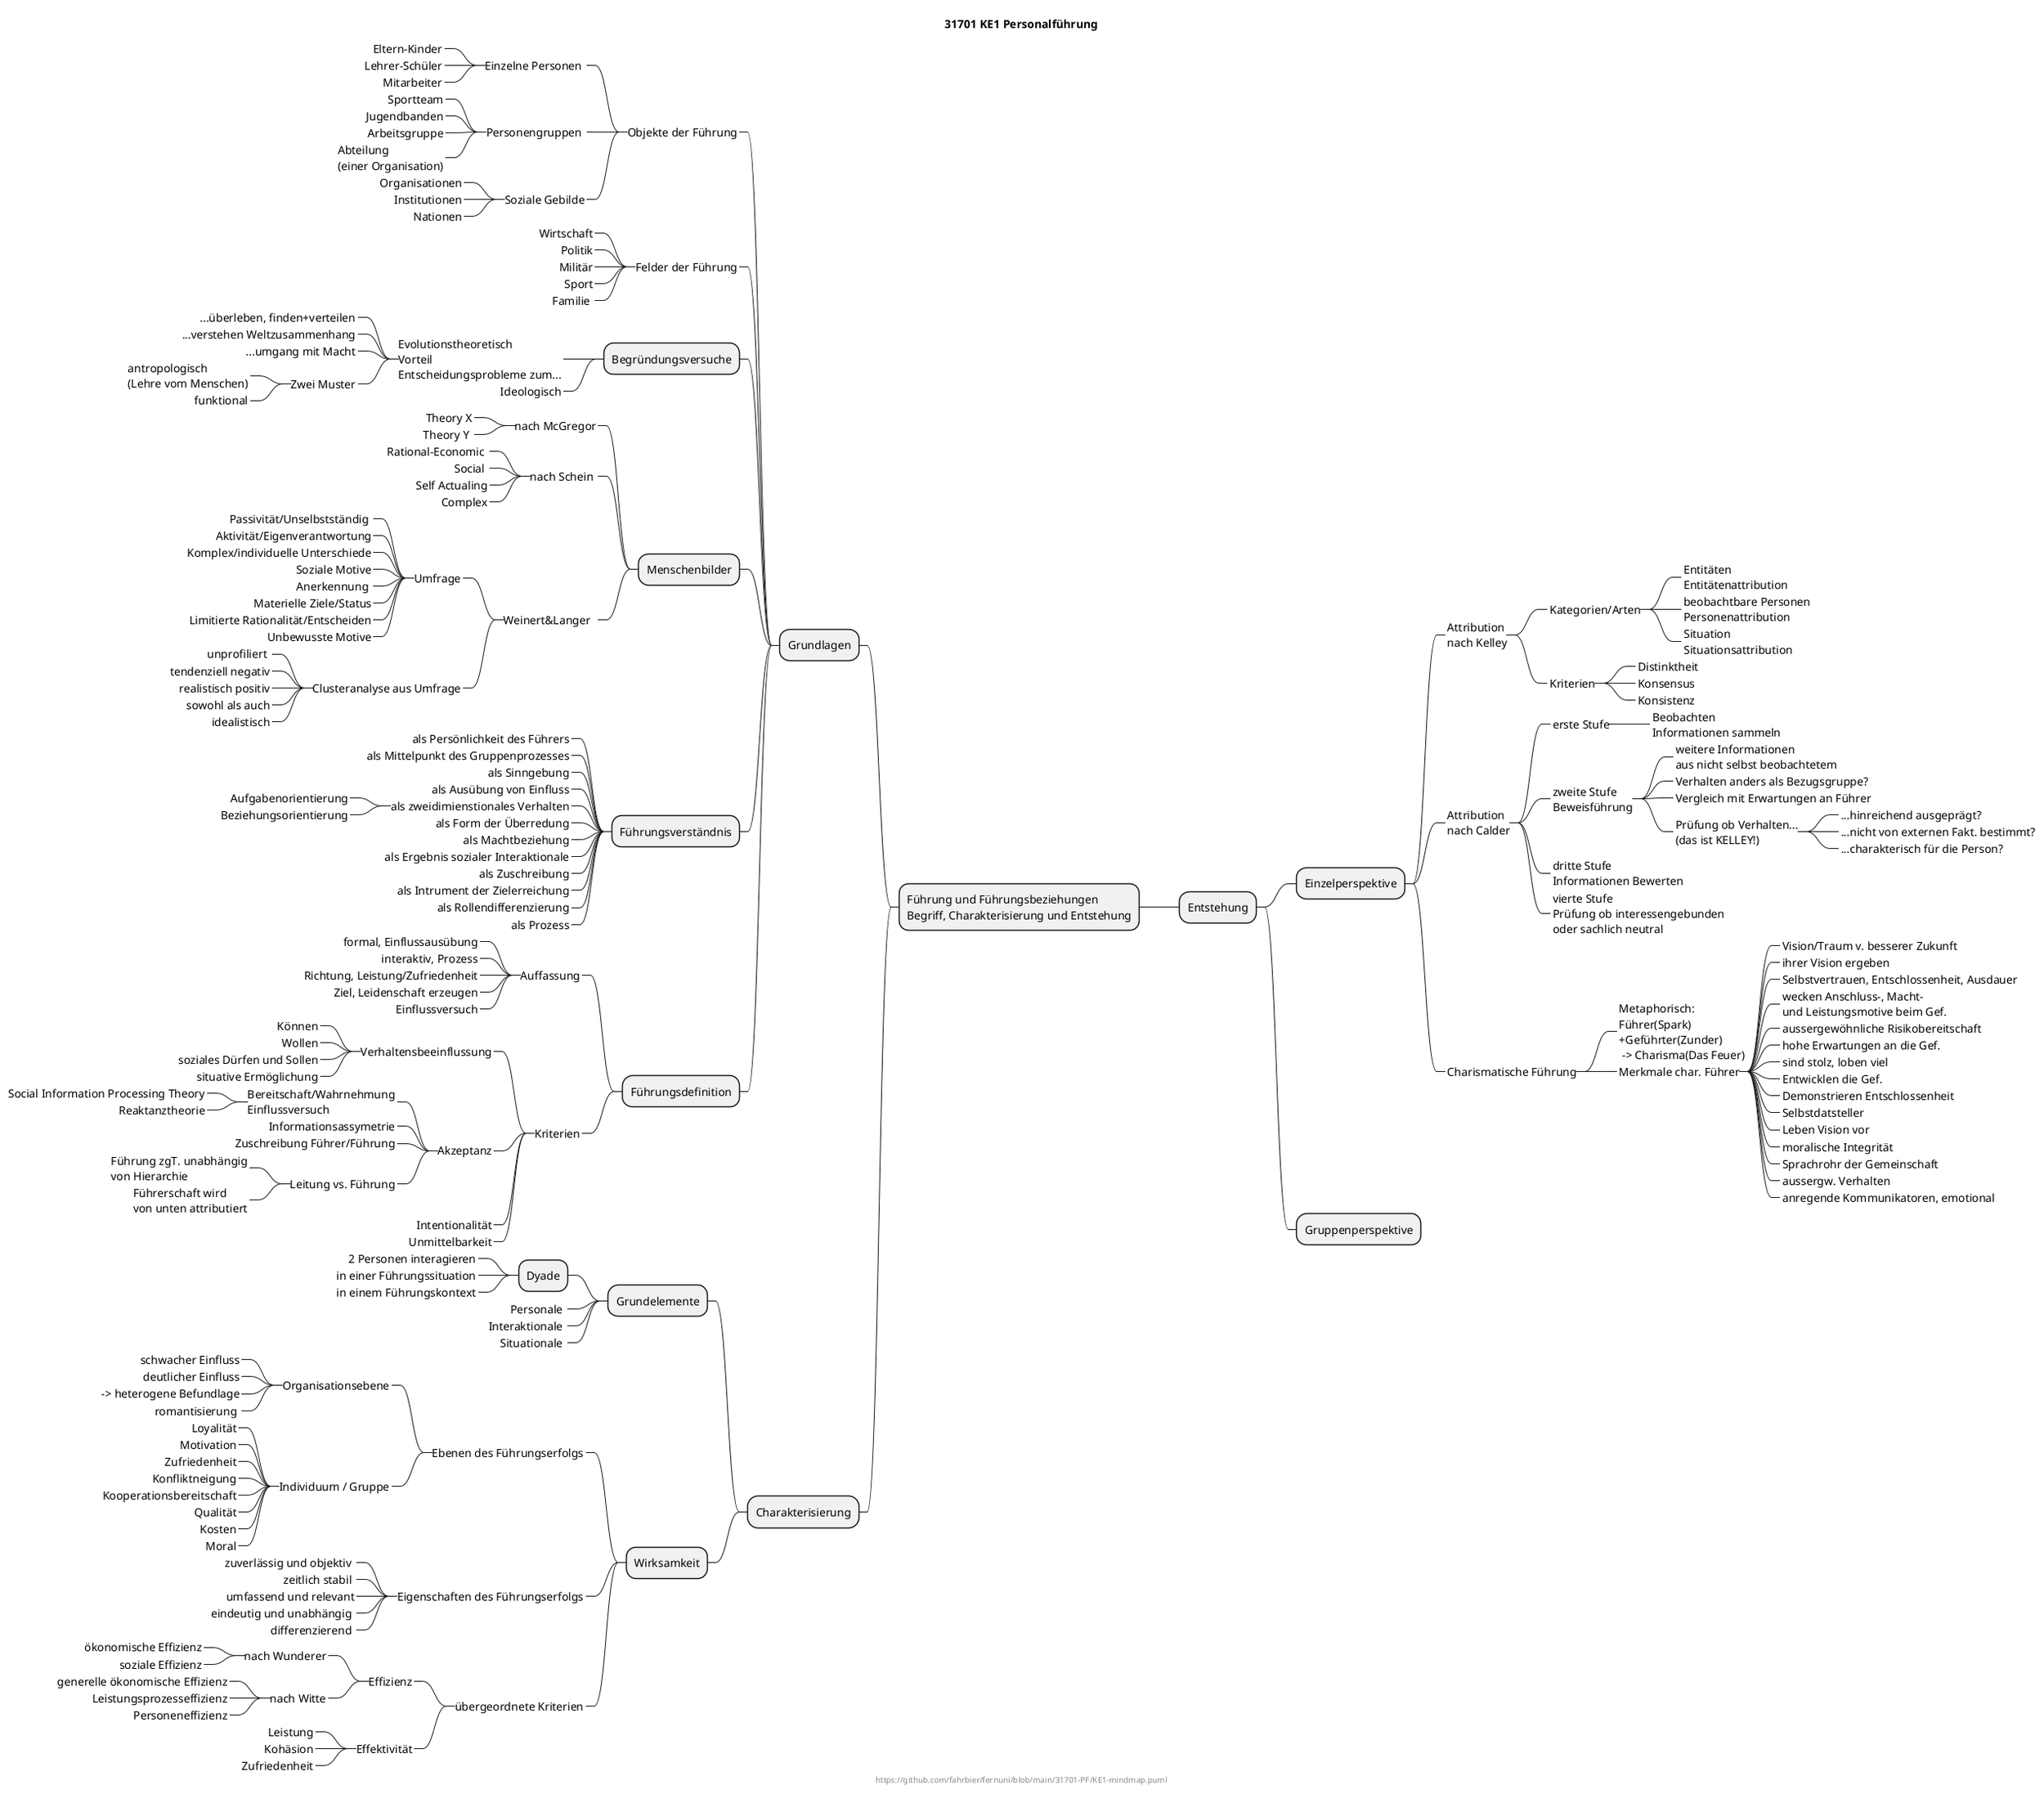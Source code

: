 @startmindmap 31701KE1

title 31701 KE1 Personalführung
center footer https://github.com/fahrbier/fernuni/blob/main/31701-PF/KE1-mindmap.puml

+ Führung und Führungsbeziehungen\nBegriff, Charakterisierung und Entstehung
-- Grundlagen
---_ Objekte der Führung
----_ Einzelne Personen 
-----_ Eltern-Kinder
-----_ Lehrer-Schüler
-----_ Mitarbeiter

----_ Personengruppen 
-----_ Sportteam
-----_ Jugendbanden
-----_ Arbeitsgruppe
-----_ Abteilung\n(einer Organisation)

----_ Soziale Gebilde
-----_ Organisationen
-----_ Institutionen
-----_ Nationen

---_ Felder der Führung
----_ Wirtschaft
----_ Politik
----_ Militär
----_ Sport
----_ Familie 

--- Begründungsversuche
----_ Evolutionstheoretisch\nVorteil\nEntscheidungsprobleme zum...
-----_ ...überleben, finden+verteilen
-----_ ...verstehen Weltzusammenhang
-----_ ...umgang mit Macht
-----_ Zwei Muster
------_ antropologisch\n(Lehre vom Menschen)
------_ funktional




----_ Ideologisch

--- Menschenbilder
----_ nach McGregor
-----_ Theory X
-----_ Theory Y 

----_ nach Schein 
-----_ Rational-Economic 
-----_ Social 
-----_ Self Actualing
-----_ Complex

----_ Weinert&Langer  
-----_ Umfrage
------_ Passivität/Unselbstständig 
------_ Aktivität/Eigenverantwortung
------_ Komplex/individuelle Unterschiede
------_ Soziale Motive
------_ Anerkennung 
------_ Materielle Ziele/Status
------_ Limitierte Rationalität/Entscheiden
------_ Unbewusste Motive

-----_ Clusteranalyse aus Umfrage
------_ unprofiliert 
------_ tendenziell negativ
------_ realistisch positiv
------_ sowohl als auch
------_ idealistisch


--- Führungsverständnis
----_ als Persönlichkeit des Führers
----_ als Mittelpunkt des Gruppenprozesses
----_ als Sinngebung
----_ als Ausübung von Einfluss
----_ als zweidimienstionales Verhalten
-----_ Aufgabenorientierung
-----_ Beziehungsorientierung
----_ als Form der Überredung
----_ als Machtbeziehung
----_ als Ergebnis sozialer Interaktionale
----_ als Zuschreibung
----_ als Intrument der Zielerreichung
----_ als Rollendifferenzierung
----_ als Prozess

--- Führungsdefinition
----_ Auffassung
-----_ formal, Einflussausübung
-----_ interaktiv, Prozess
-----_ Richtung, Leistung/Zufriedenheit
-----_ Ziel, Leidenschaft erzeugen
-----_ Einflussversuch
----_ Kriterien
-----_ Verhaltensbeeinflussung
------_ Können
------_ Wollen
------_ soziales Dürfen und Sollen
------_ situative Ermöglichung
-----_ Akzeptanz
------_ Bereitschaft/Wahrnehmung\nEinflussversuch
-------_ Social Information Processing Theory
-------_ Reaktanztheorie
------_ Informationsassymetrie
------_ Zuschreibung Führer/Führung
------_ Leitung vs. Führung
-------_ Führung zgT. unabhängig\nvon Hierarchie
-------_ Führerschaft wird\nvon unten attributiert






-----_ Intentionalität
-----_ Unmittelbarkeit








-- Charakterisierung
--- Grundelemente
---- Dyade
-----_ 2 Personen interagieren
-----_ in einer Führungssituation
-----_ in einem Führungskontext
----_ Personale 
----_ Interaktionale 
----_ Situationale 

--- Wirksamkeit
----_ Ebenen des Führungserfolgs
-----_ Organisationsebene
------_ schwacher Einfluss
------_ deutlicher Einfluss
------_ -> heterogene Befundlage
------_ romantisierung 

-----_ Individuum / Gruppe
------_ Loyalität
------_ Motivation
------_ Zufriedenheit
------_ Konfliktneigung
------_ Kooperationsbereitschaft
------_ Qualität
------_ Kosten
------_ Moral

----_ Eigenschaften des Führungserfolgs
-----_ zuverlässig und objektiv 
-----_ zeitlich stabil 
-----_ umfassend und relevant
-----_ eindeutig und unabhängig 
-----_ differenzierend 

----_ übergeordnete Kriterien
-----_ Effizienz
------_ nach Wunderer
-------_ ökonomische Effizienz
-------_ soziale Effizienz

------_ nach Witte
-------_ generelle ökonomische Effizienz
-------_ Leistungsprozesseffizienz
-------_ Personeneffizienz


-----_ Effektivität
------_ Leistung
------_ Kohäsion
------_ Zufriedenheit



++ Entstehung
+++ Einzelperspektive
++++_ Attribution\nnach Kelley
+++++_ Kategorien/Arten
++++++_ Entitäten\nEntitätenattribution
++++++_ beobachtbare Personen\nPersonenattribution
++++++_ Situation\nSituationsattribution
+++++_ Kriterien
++++++_ Distinktheit
++++++_ Konsensus
++++++_ Konsistenz

++++_ Attribution\nnach Calder
+++++_ erste Stufe
++++++_ Beobachten\nInformationen sammeln

+++++_ zweite Stufe\nBeweisführung
++++++_ weitere Informationen\naus nicht selbst beobachtetem
++++++_ Verhalten anders als Bezugsgruppe?
++++++_ Vergleich mit Erwartungen an Führer
++++++_ Prüfung ob Verhalten...\n(das ist KELLEY!)
+++++++_ ...hinreichend ausgeprägt?
+++++++_ ...nicht von externen Fakt. bestimmt?
+++++++_ ...charakterisch für die Person?
+++++_ dritte Stufe\nInformationen Bewerten
+++++_ vierte Stufe\nPrüfung ob interessengebunden\noder sachlich neutral

++++_ Charismatische Führung
+++++_ Metaphorisch:\nFührer(Spark)\n+Geführter(Zunder)\n -> Charisma(Das Feuer)
+++++_ Merkmale char. Führer
++++++_ Vision/Traum v. besserer Zukunft
++++++_ ihrer Vision ergeben
++++++_ Selbstvertrauen, Entschlossenheit, Ausdauer
++++++_ wecken Anschluss-, Macht-\nund Leistungsmotive beim Gef.
++++++_ aussergewöhnliche Risikobereitschaft
++++++_ hohe Erwartungen an die Gef.
++++++_ sind stolz, loben viel
++++++_ Entwicklen die Gef.
++++++_ Demonstrieren Entschlossenheit
++++++_ Selbstdatsteller
++++++_ Leben Vision vor
++++++_ moralische Integrität
++++++_ Sprachrohr der Gemeinschaft
++++++_ aussergw. Verhalten
++++++_ anregende Kommunikatoren, emotional




+++ Gruppenperspektive

@endmindmap